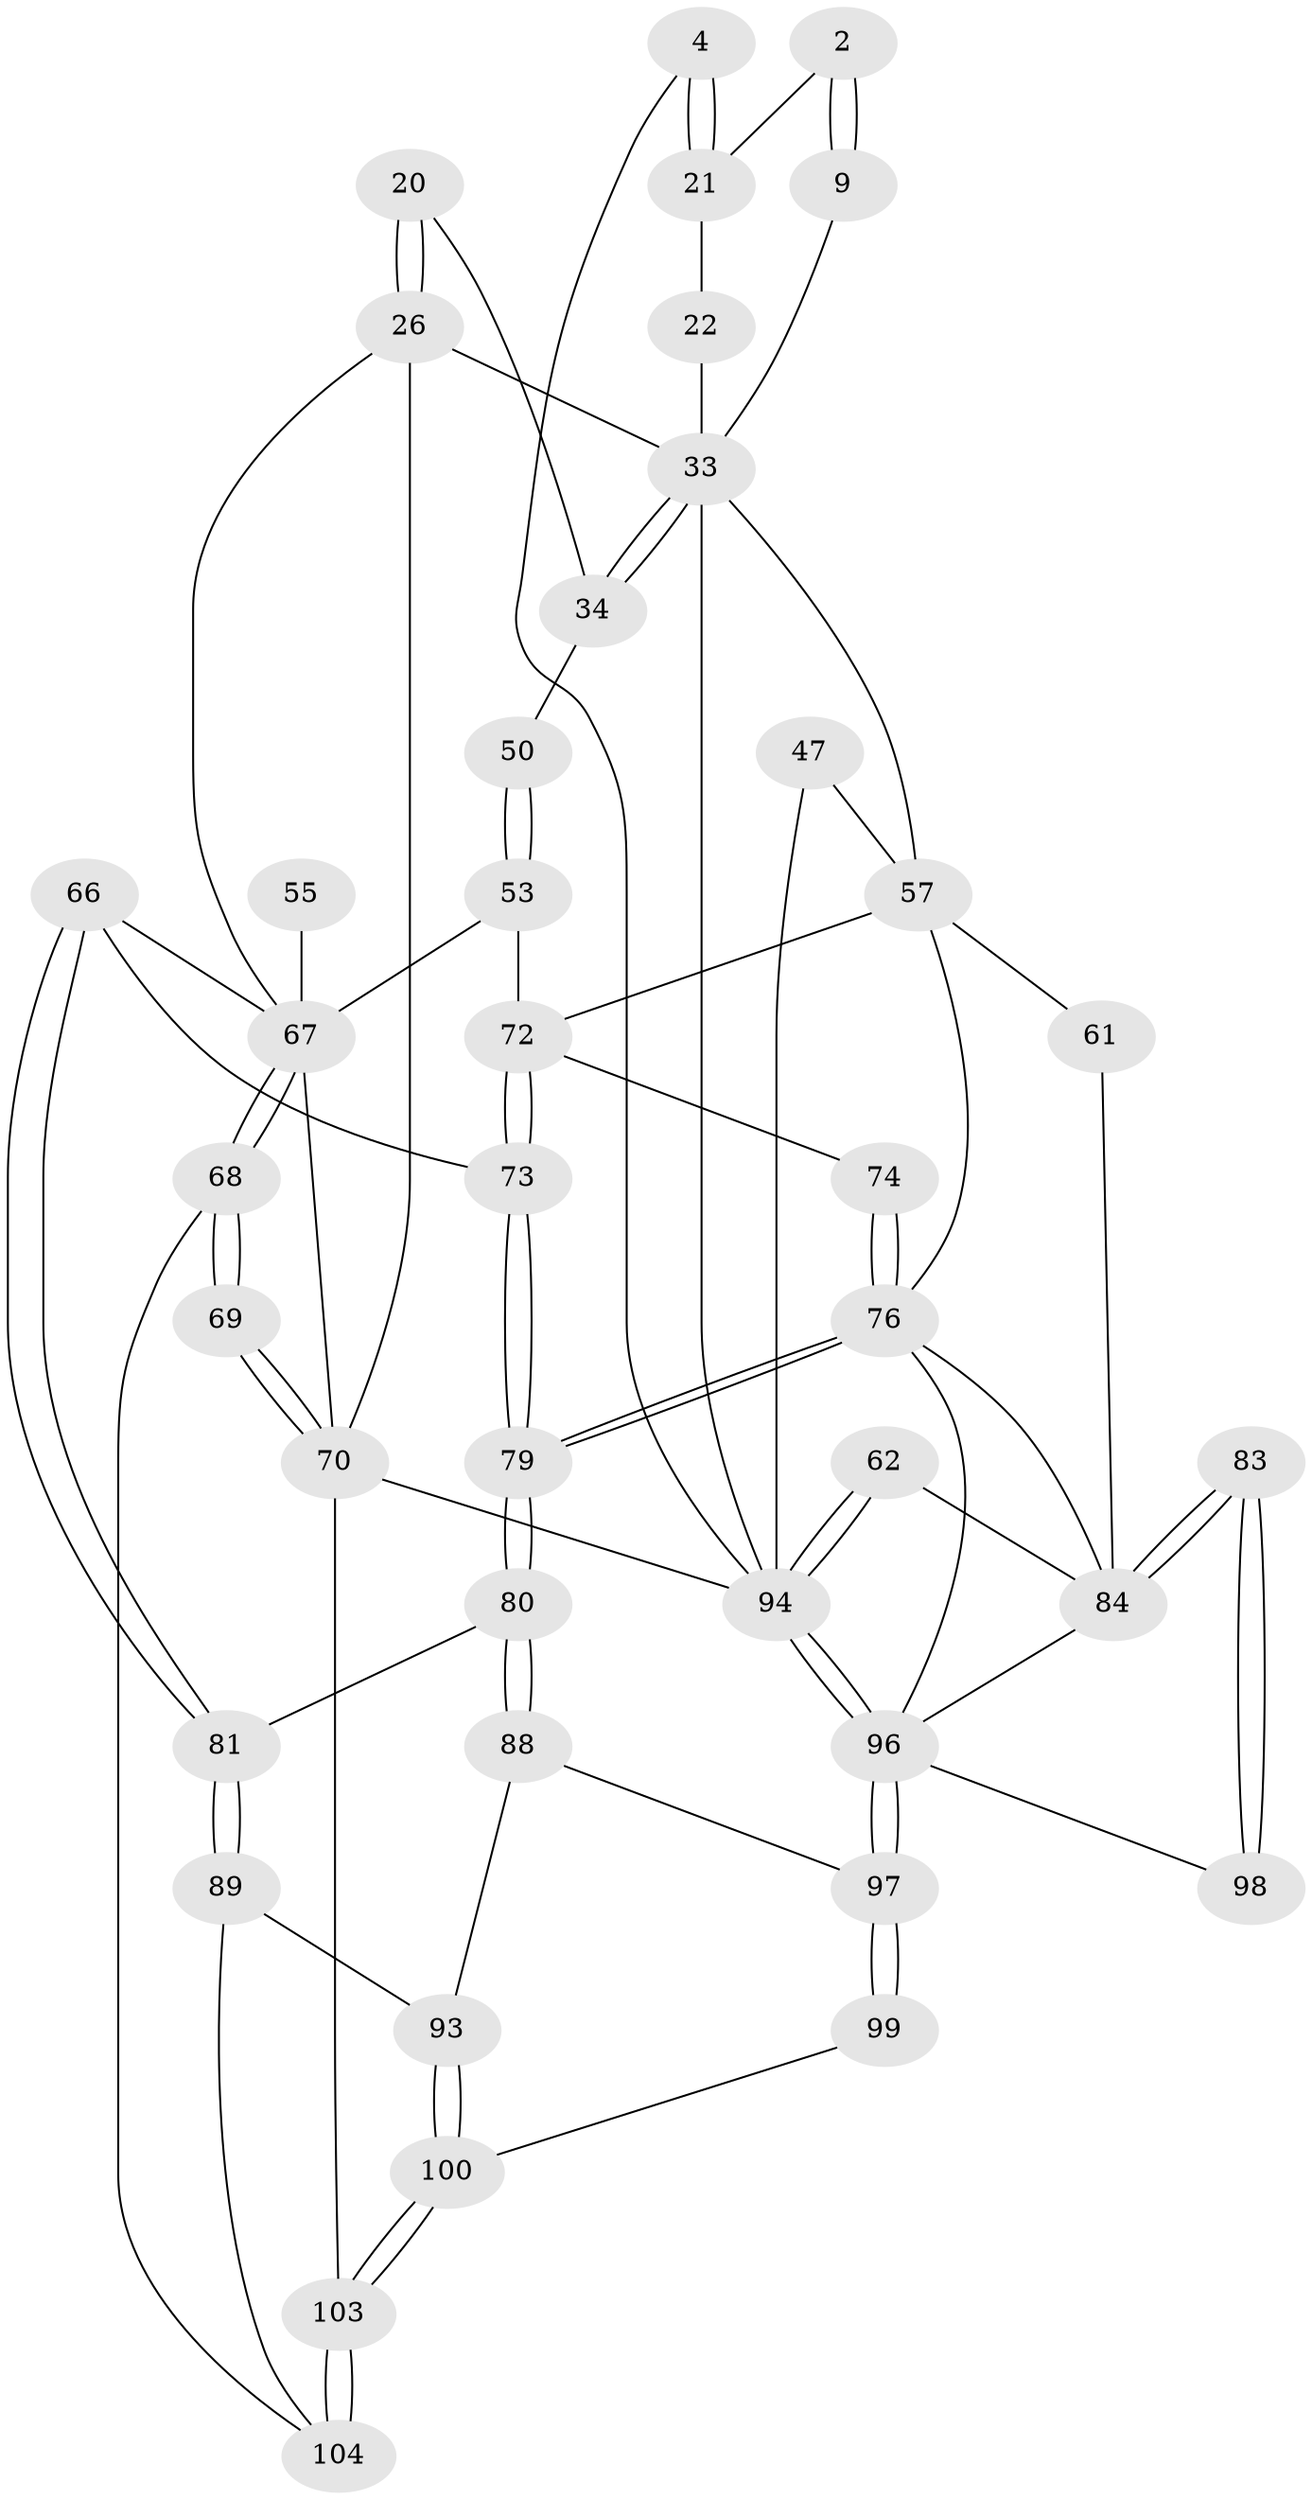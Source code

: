 // original degree distribution, {3: 0.028846153846153848, 4: 0.20192307692307693, 6: 0.20192307692307693, 5: 0.5673076923076923}
// Generated by graph-tools (version 1.1) at 2025/05/03/04/25 22:05:32]
// undirected, 41 vertices, 89 edges
graph export_dot {
graph [start="1"]
  node [color=gray90,style=filled];
  2 [pos="+0.8363803950962974+0.07680620520251093",super="+1"];
  4 [pos="+1+0.15391933708095687"];
  9 [pos="+0.6988025638643124+0.11999330185985221"];
  20 [pos="+0.33211947781492424+0.2094180831287286",super="+19"];
  21 [pos="+0.7962329038843408+0.2578350186394773",super="+3"];
  22 [pos="+0.7564570766853195+0.28998558744128894"];
  26 [pos="+0.18942611066323614+0.25514298399195556",super="+14+16"];
  33 [pos="+0.5640316585088255+0.4530469000899207",super="+25+24+23+17+12"];
  34 [pos="+0.5436753450747653+0.4565999947078117",super="+27"];
  47 [pos="+0.8856559807927054+0.43582098633170135"];
  50 [pos="+0.5058418887718981+0.4717919777382826",super="+28"];
  53 [pos="+0.47165535614673604+0.5694114451537364",super="+36"];
  55 [pos="+0.021361931113078797+0.5012710443225824"];
  57 [pos="+0.6839114664339323+0.572588218632793",super="+45+48+46"];
  61 [pos="+0.799775600753567+0.5367807749146586"];
  62 [pos="+1+0.6817245519412075"];
  66 [pos="+0.210394745188602+0.6691053347987733",super="+65"];
  67 [pos="+0.1417200952387647+0.6978903470534662",super="+54+42+56"];
  68 [pos="+0.03277648113105954+0.76698162779541"];
  69 [pos="+0+0.7618406872073716"];
  70 [pos="+0+1",super="+13+40"];
  72 [pos="+0.4871768695107955+0.6276266427369461",super="+52"];
  73 [pos="+0.4427986067925111+0.6964407057757168"];
  74 [pos="+0.5562136401646542+0.6986538548530847",super="+60"];
  76 [pos="+0.5733776065386409+0.745082303705177",super="+75"];
  79 [pos="+0.47049926427095656+0.7889466718113518"];
  80 [pos="+0.46685255840649686+0.8000133541358232"];
  81 [pos="+0.2539364895606639+0.7420816010929612"];
  83 [pos="+0.8367539886063297+0.9118799634243226",super="+82"];
  84 [pos="+0.7813800085333577+0.792695426606587",super="+77+71"];
  88 [pos="+0.4655409527800639+0.8249128848042994"];
  89 [pos="+0.28954560165744686+0.8708534509248806"];
  93 [pos="+0.44666043499857816+0.8428573689147434"];
  94 [pos="+1+1",super="+7+49"];
  96 [pos="+0.8099289146803993+1",super="+95+92"];
  97 [pos="+0.7663037840061176+1",super="+86+87"];
  98 [pos="+0.8270481589533935+1"];
  99 [pos="+0.46243876819667445+1"];
  100 [pos="+0.36581775404199196+1"];
  103 [pos="+0.31621804592846525+1",super="+102+101"];
  104 [pos="+0.2674284598566293+0.9779828331161897",super="+91"];
  2 -- 9 [weight=2];
  2 -- 9;
  2 -- 21;
  4 -- 21 [weight=2];
  4 -- 21;
  4 -- 94;
  9 -- 33;
  20 -- 26 [weight=3];
  20 -- 26;
  20 -- 34;
  21 -- 22;
  22 -- 33 [weight=2];
  26 -- 70;
  26 -- 33;
  26 -- 67;
  33 -- 34 [weight=2];
  33 -- 34;
  33 -- 94 [weight=2];
  33 -- 57 [weight=2];
  34 -- 50 [weight=2];
  47 -- 94 [weight=2];
  47 -- 57;
  50 -- 53 [weight=2];
  50 -- 53;
  53 -- 67 [weight=2];
  53 -- 72;
  55 -- 67 [weight=3];
  57 -- 61 [weight=2];
  57 -- 72;
  57 -- 76;
  61 -- 84;
  62 -- 94 [weight=2];
  62 -- 94;
  62 -- 84;
  66 -- 67 [weight=2];
  66 -- 81;
  66 -- 81;
  66 -- 73;
  67 -- 68;
  67 -- 68;
  67 -- 70 [weight=2];
  68 -- 69;
  68 -- 69;
  68 -- 104;
  69 -- 70 [weight=2];
  69 -- 70;
  70 -- 94 [weight=2];
  70 -- 103;
  72 -- 73;
  72 -- 73;
  72 -- 74 [weight=2];
  73 -- 79;
  73 -- 79;
  74 -- 76 [weight=2];
  74 -- 76;
  76 -- 79;
  76 -- 79;
  76 -- 96;
  76 -- 84;
  79 -- 80;
  79 -- 80;
  80 -- 81;
  80 -- 88;
  80 -- 88;
  81 -- 89;
  81 -- 89;
  83 -- 84 [weight=2];
  83 -- 84;
  83 -- 98 [weight=2];
  83 -- 98;
  84 -- 96 [weight=2];
  88 -- 93;
  88 -- 97;
  89 -- 93;
  89 -- 104;
  93 -- 100;
  93 -- 100;
  94 -- 96;
  94 -- 96;
  96 -- 97 [weight=2];
  96 -- 97;
  96 -- 98;
  97 -- 99 [weight=2];
  97 -- 99;
  99 -- 100;
  100 -- 103;
  100 -- 103;
  103 -- 104 [weight=3];
  103 -- 104;
}
